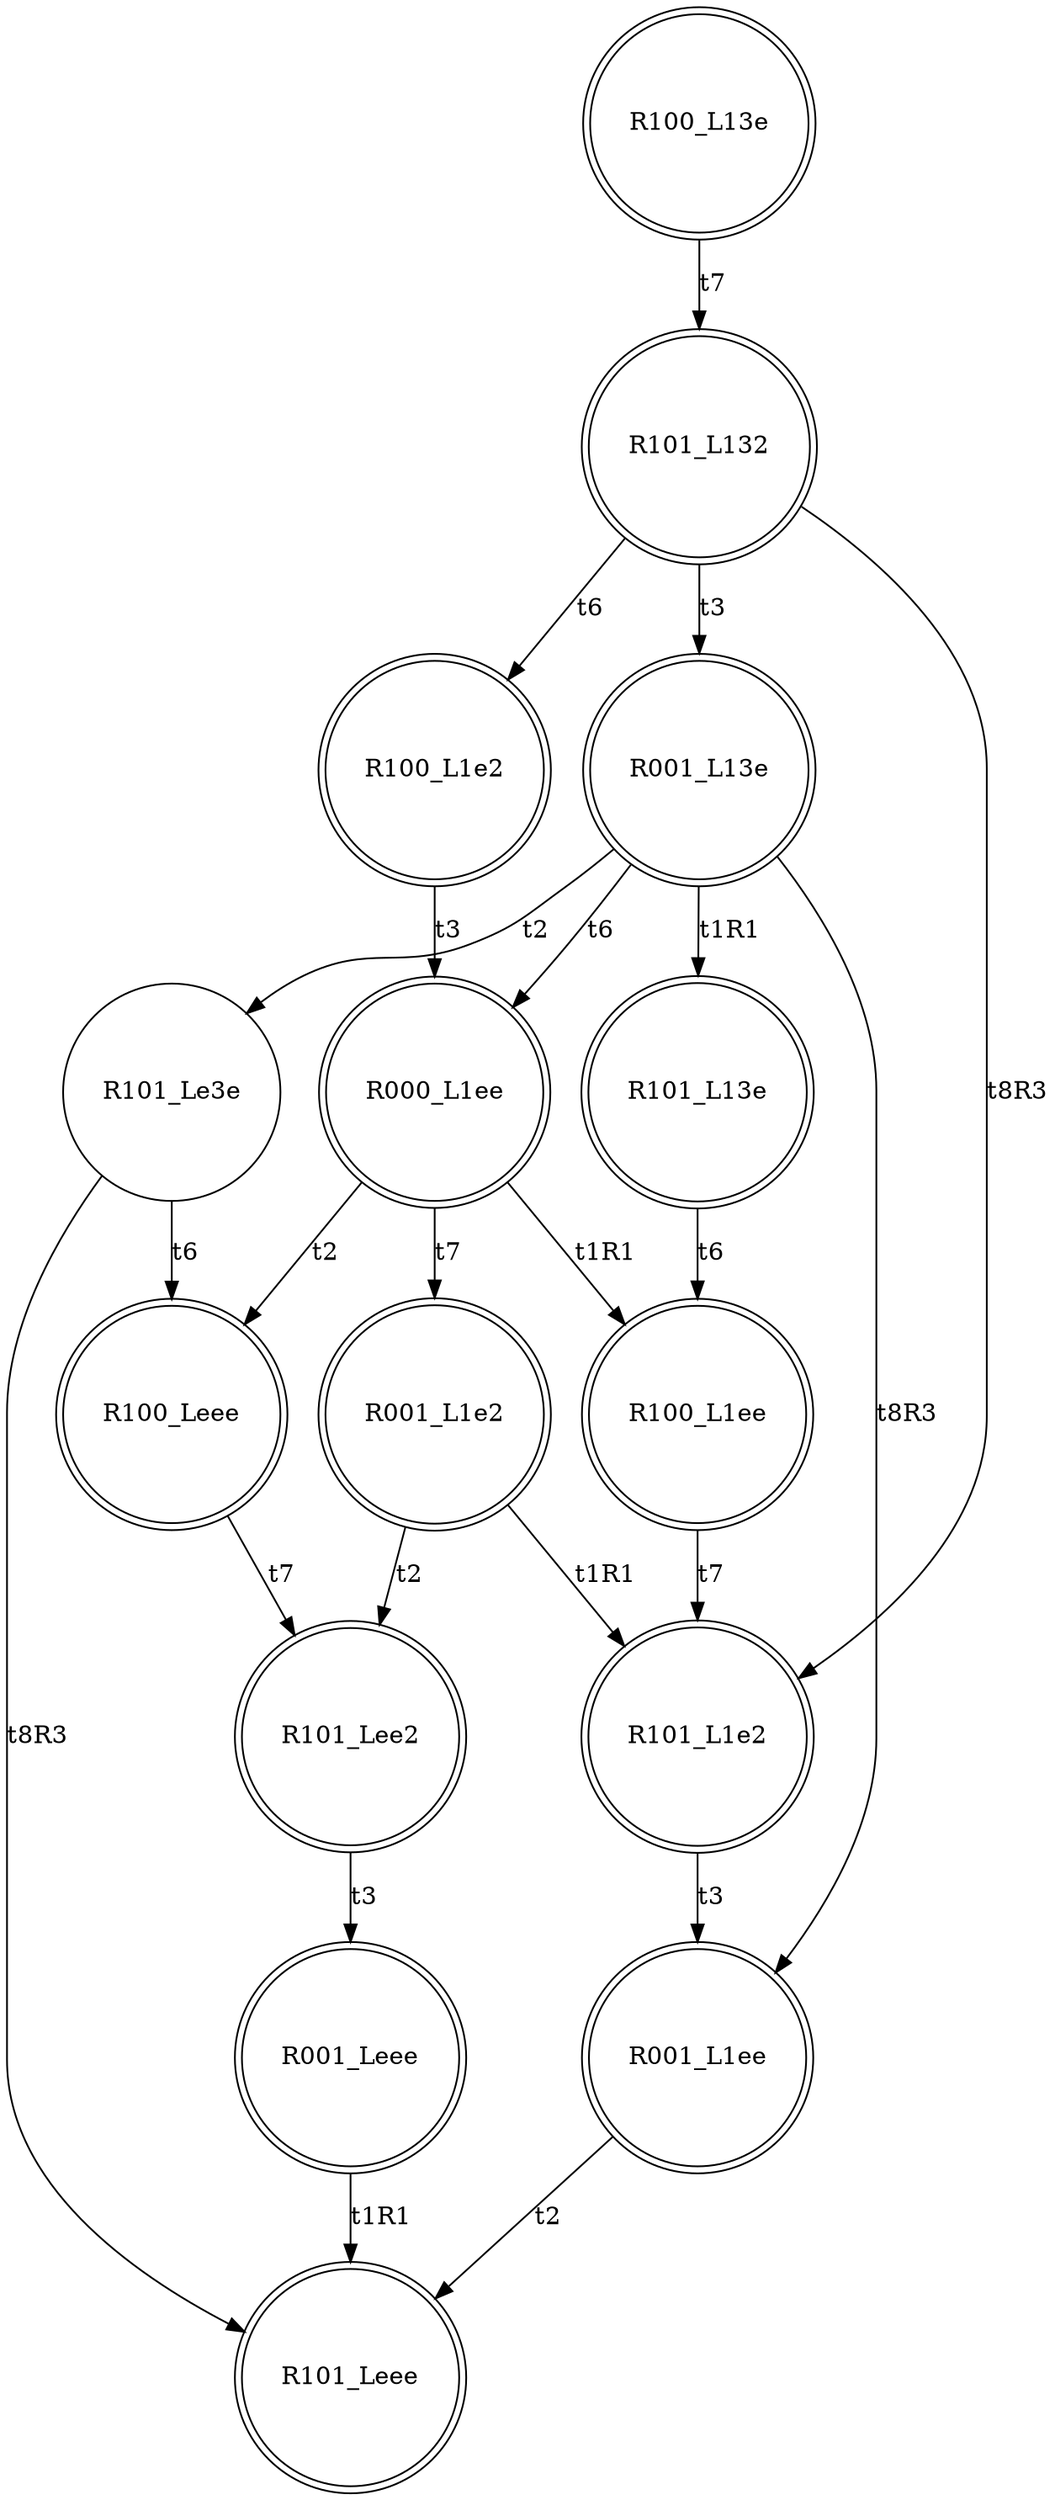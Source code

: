 digraph "SCdebug/10" {
node [shape=doublecircle]; R100_L13e ;
node [shape=doublecircle]; R101_L13e ;
node [shape=doublecircle]; R100_L1ee ;
node [shape=doublecircle]; R101_L1e2 ;
node [shape=doublecircle]; R001_L1ee ;
node [shape=doublecircle]; R101_Leee ;
node [shape=doublecircle]; R101_Lee2 ;
node [shape=doublecircle]; R001_Leee ;
node [shape=doublecircle]; R100_Leee ;
node [shape=doublecircle]; R101_L132 ;
node [shape=doublecircle]; R001_L13e ;
node [shape=circle]; R101_Le3e ;
node [shape=doublecircle]; R000_L1ee ;
node [shape=doublecircle]; R001_L1e2 ;
node [shape=doublecircle]; R100_L1e2 ;
R100_L13e -> R101_L132 [label=t7]
R101_L13e -> R100_L1ee [label=t6]
R100_L1ee -> R101_L1e2 [label=t7]
R101_L1e2 -> R001_L1ee [label=t3]
R001_L1ee -> R101_Leee [label=t2]
R101_Lee2 -> R001_Leee [label=t3]
R001_Leee -> R101_Leee [label=t1R1]
R100_Leee -> R101_Lee2 [label=t7]
R101_L132 -> R001_L13e [label=t3]
R101_L132 -> R100_L1e2 [label=t6]
R101_L132 -> R101_L1e2 [label=t8R3]
R001_L13e -> R101_L13e [label=t1R1]
R001_L13e -> R101_Le3e [label=t2]
R001_L13e -> R000_L1ee [label=t6]
R001_L13e -> R001_L1ee [label=t8R3]
R101_Le3e -> R100_Leee [label=t6]
R101_Le3e -> R101_Leee [label=t8R3]
R000_L1ee -> R100_L1ee [label=t1R1]
R000_L1ee -> R100_Leee [label=t2]
R000_L1ee -> R001_L1e2 [label=t7]
R001_L1e2 -> R101_L1e2 [label=t1R1]
R001_L1e2 -> R101_Lee2 [label=t2]
R100_L1e2 -> R000_L1ee [label=t3]
}